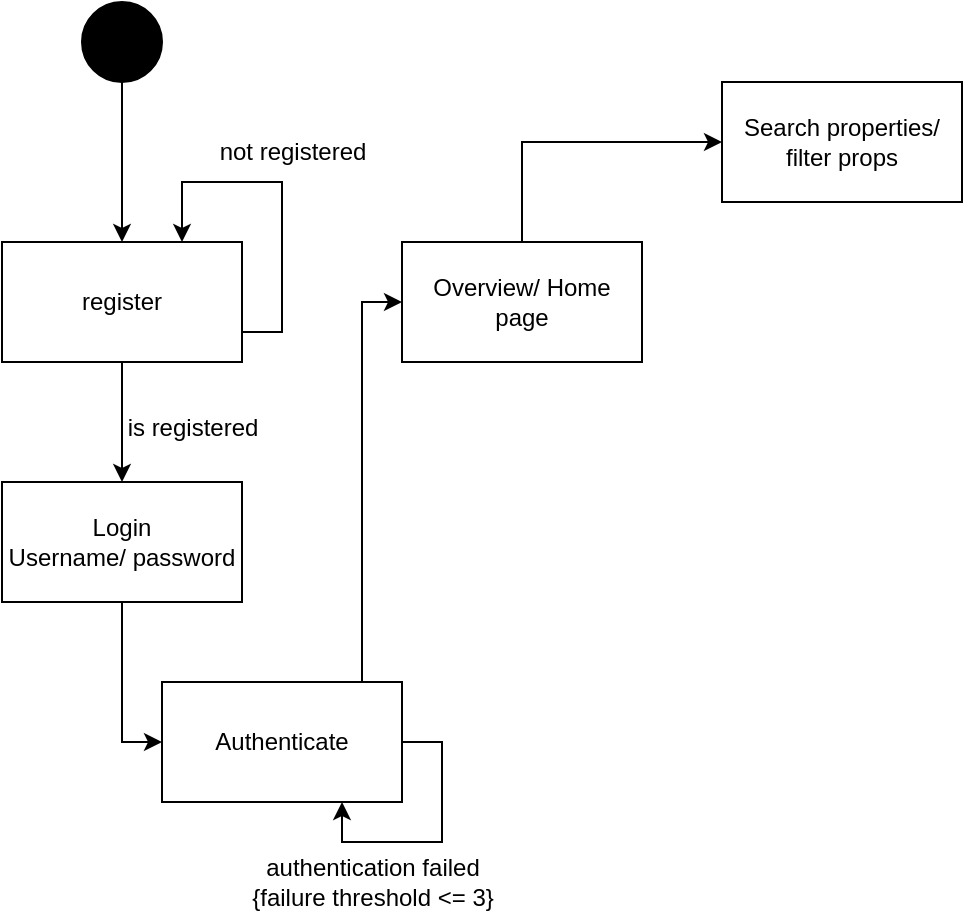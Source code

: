 <mxfile version="24.2.2" type="github">
  <diagram name="Page-1" id="hFF87aVBNNckT51f4aF9">
    <mxGraphModel dx="921" dy="432" grid="1" gridSize="10" guides="1" tooltips="1" connect="1" arrows="1" fold="1" page="1" pageScale="1" pageWidth="827" pageHeight="1169" math="0" shadow="0">
      <root>
        <mxCell id="0" />
        <mxCell id="1" parent="0" />
        <mxCell id="SiMttqf032CdRBXON2kf-3" style="edgeStyle=orthogonalEdgeStyle;rounded=0;orthogonalLoop=1;jettySize=auto;html=1;entryX=0.5;entryY=0;entryDx=0;entryDy=0;" edge="1" parent="1" source="SiMttqf032CdRBXON2kf-1" target="SiMttqf032CdRBXON2kf-2">
          <mxGeometry relative="1" as="geometry" />
        </mxCell>
        <mxCell id="SiMttqf032CdRBXON2kf-1" value="" style="ellipse;whiteSpace=wrap;html=1;fillColor=#000000;" vertex="1" parent="1">
          <mxGeometry x="80" y="40" width="40" height="40" as="geometry" />
        </mxCell>
        <mxCell id="SiMttqf032CdRBXON2kf-5" style="edgeStyle=orthogonalEdgeStyle;rounded=0;orthogonalLoop=1;jettySize=auto;html=1;entryX=0.5;entryY=0;entryDx=0;entryDy=0;" edge="1" parent="1" source="SiMttqf032CdRBXON2kf-2" target="SiMttqf032CdRBXON2kf-4">
          <mxGeometry relative="1" as="geometry" />
        </mxCell>
        <mxCell id="SiMttqf032CdRBXON2kf-2" value="register" style="rounded=0;whiteSpace=wrap;html=1;" vertex="1" parent="1">
          <mxGeometry x="40" y="160" width="120" height="60" as="geometry" />
        </mxCell>
        <mxCell id="SiMttqf032CdRBXON2kf-18" style="edgeStyle=orthogonalEdgeStyle;rounded=0;orthogonalLoop=1;jettySize=auto;html=1;entryX=0;entryY=0.5;entryDx=0;entryDy=0;" edge="1" parent="1" source="SiMttqf032CdRBXON2kf-4" target="SiMttqf032CdRBXON2kf-17">
          <mxGeometry relative="1" as="geometry" />
        </mxCell>
        <mxCell id="SiMttqf032CdRBXON2kf-4" value="&lt;div&gt;Login &lt;br&gt;&lt;/div&gt;&lt;div&gt;Username/ password&lt;br&gt;&lt;/div&gt;" style="rounded=0;whiteSpace=wrap;html=1;" vertex="1" parent="1">
          <mxGeometry x="40" y="280" width="120" height="60" as="geometry" />
        </mxCell>
        <mxCell id="SiMttqf032CdRBXON2kf-6" value="is registered" style="text;html=1;align=center;verticalAlign=middle;resizable=0;points=[];autosize=1;strokeColor=none;fillColor=none;" vertex="1" parent="1">
          <mxGeometry x="90" y="238" width="90" height="30" as="geometry" />
        </mxCell>
        <mxCell id="SiMttqf032CdRBXON2kf-11" style="edgeStyle=orthogonalEdgeStyle;rounded=0;orthogonalLoop=1;jettySize=auto;html=1;exitX=1;exitY=0.75;exitDx=0;exitDy=0;entryX=0.75;entryY=0;entryDx=0;entryDy=0;" edge="1" parent="1" source="SiMttqf032CdRBXON2kf-2" target="SiMttqf032CdRBXON2kf-2">
          <mxGeometry relative="1" as="geometry">
            <Array as="points">
              <mxPoint x="180" y="205" />
              <mxPoint x="180" y="130" />
              <mxPoint x="130" y="130" />
            </Array>
          </mxGeometry>
        </mxCell>
        <mxCell id="SiMttqf032CdRBXON2kf-12" value="not registered" style="text;html=1;align=center;verticalAlign=middle;resizable=0;points=[];autosize=1;strokeColor=none;fillColor=none;" vertex="1" parent="1">
          <mxGeometry x="140" y="100" width="90" height="30" as="geometry" />
        </mxCell>
        <mxCell id="SiMttqf032CdRBXON2kf-16" style="edgeStyle=orthogonalEdgeStyle;rounded=0;orthogonalLoop=1;jettySize=auto;html=1;entryX=0;entryY=0.5;entryDx=0;entryDy=0;" edge="1" parent="1" source="SiMttqf032CdRBXON2kf-13" target="SiMttqf032CdRBXON2kf-15">
          <mxGeometry relative="1" as="geometry">
            <Array as="points">
              <mxPoint x="300" y="110" />
            </Array>
          </mxGeometry>
        </mxCell>
        <mxCell id="SiMttqf032CdRBXON2kf-13" value="Overview/ Home page" style="rounded=0;whiteSpace=wrap;html=1;" vertex="1" parent="1">
          <mxGeometry x="240" y="160" width="120" height="60" as="geometry" />
        </mxCell>
        <mxCell id="SiMttqf032CdRBXON2kf-15" value="&lt;div&gt;Search properties/ &lt;br&gt;&lt;/div&gt;&lt;div&gt;filter props&lt;br&gt;&lt;/div&gt;" style="rounded=0;whiteSpace=wrap;html=1;" vertex="1" parent="1">
          <mxGeometry x="400" y="80" width="120" height="60" as="geometry" />
        </mxCell>
        <mxCell id="SiMttqf032CdRBXON2kf-19" style="edgeStyle=orthogonalEdgeStyle;rounded=0;orthogonalLoop=1;jettySize=auto;html=1;entryX=0;entryY=0.5;entryDx=0;entryDy=0;" edge="1" parent="1" source="SiMttqf032CdRBXON2kf-17" target="SiMttqf032CdRBXON2kf-13">
          <mxGeometry relative="1" as="geometry">
            <Array as="points">
              <mxPoint x="220" y="190" />
            </Array>
          </mxGeometry>
        </mxCell>
        <mxCell id="SiMttqf032CdRBXON2kf-17" value="Authenticate" style="rounded=0;whiteSpace=wrap;html=1;" vertex="1" parent="1">
          <mxGeometry x="120" y="380" width="120" height="60" as="geometry" />
        </mxCell>
        <mxCell id="SiMttqf032CdRBXON2kf-20" style="edgeStyle=orthogonalEdgeStyle;rounded=0;orthogonalLoop=1;jettySize=auto;html=1;entryX=0.75;entryY=1;entryDx=0;entryDy=0;" edge="1" parent="1" source="SiMttqf032CdRBXON2kf-17" target="SiMttqf032CdRBXON2kf-17">
          <mxGeometry relative="1" as="geometry">
            <Array as="points">
              <mxPoint x="260" y="410" />
              <mxPoint x="260" y="460" />
              <mxPoint x="210" y="460" />
            </Array>
          </mxGeometry>
        </mxCell>
        <mxCell id="SiMttqf032CdRBXON2kf-21" value="&lt;div&gt;authentication failed&lt;/div&gt;&lt;div&gt;{failure threshold &amp;lt;= 3}&lt;br&gt;&lt;/div&gt;" style="text;html=1;align=center;verticalAlign=middle;resizable=0;points=[];autosize=1;strokeColor=none;fillColor=none;" vertex="1" parent="1">
          <mxGeometry x="155" y="460" width="140" height="40" as="geometry" />
        </mxCell>
      </root>
    </mxGraphModel>
  </diagram>
</mxfile>
